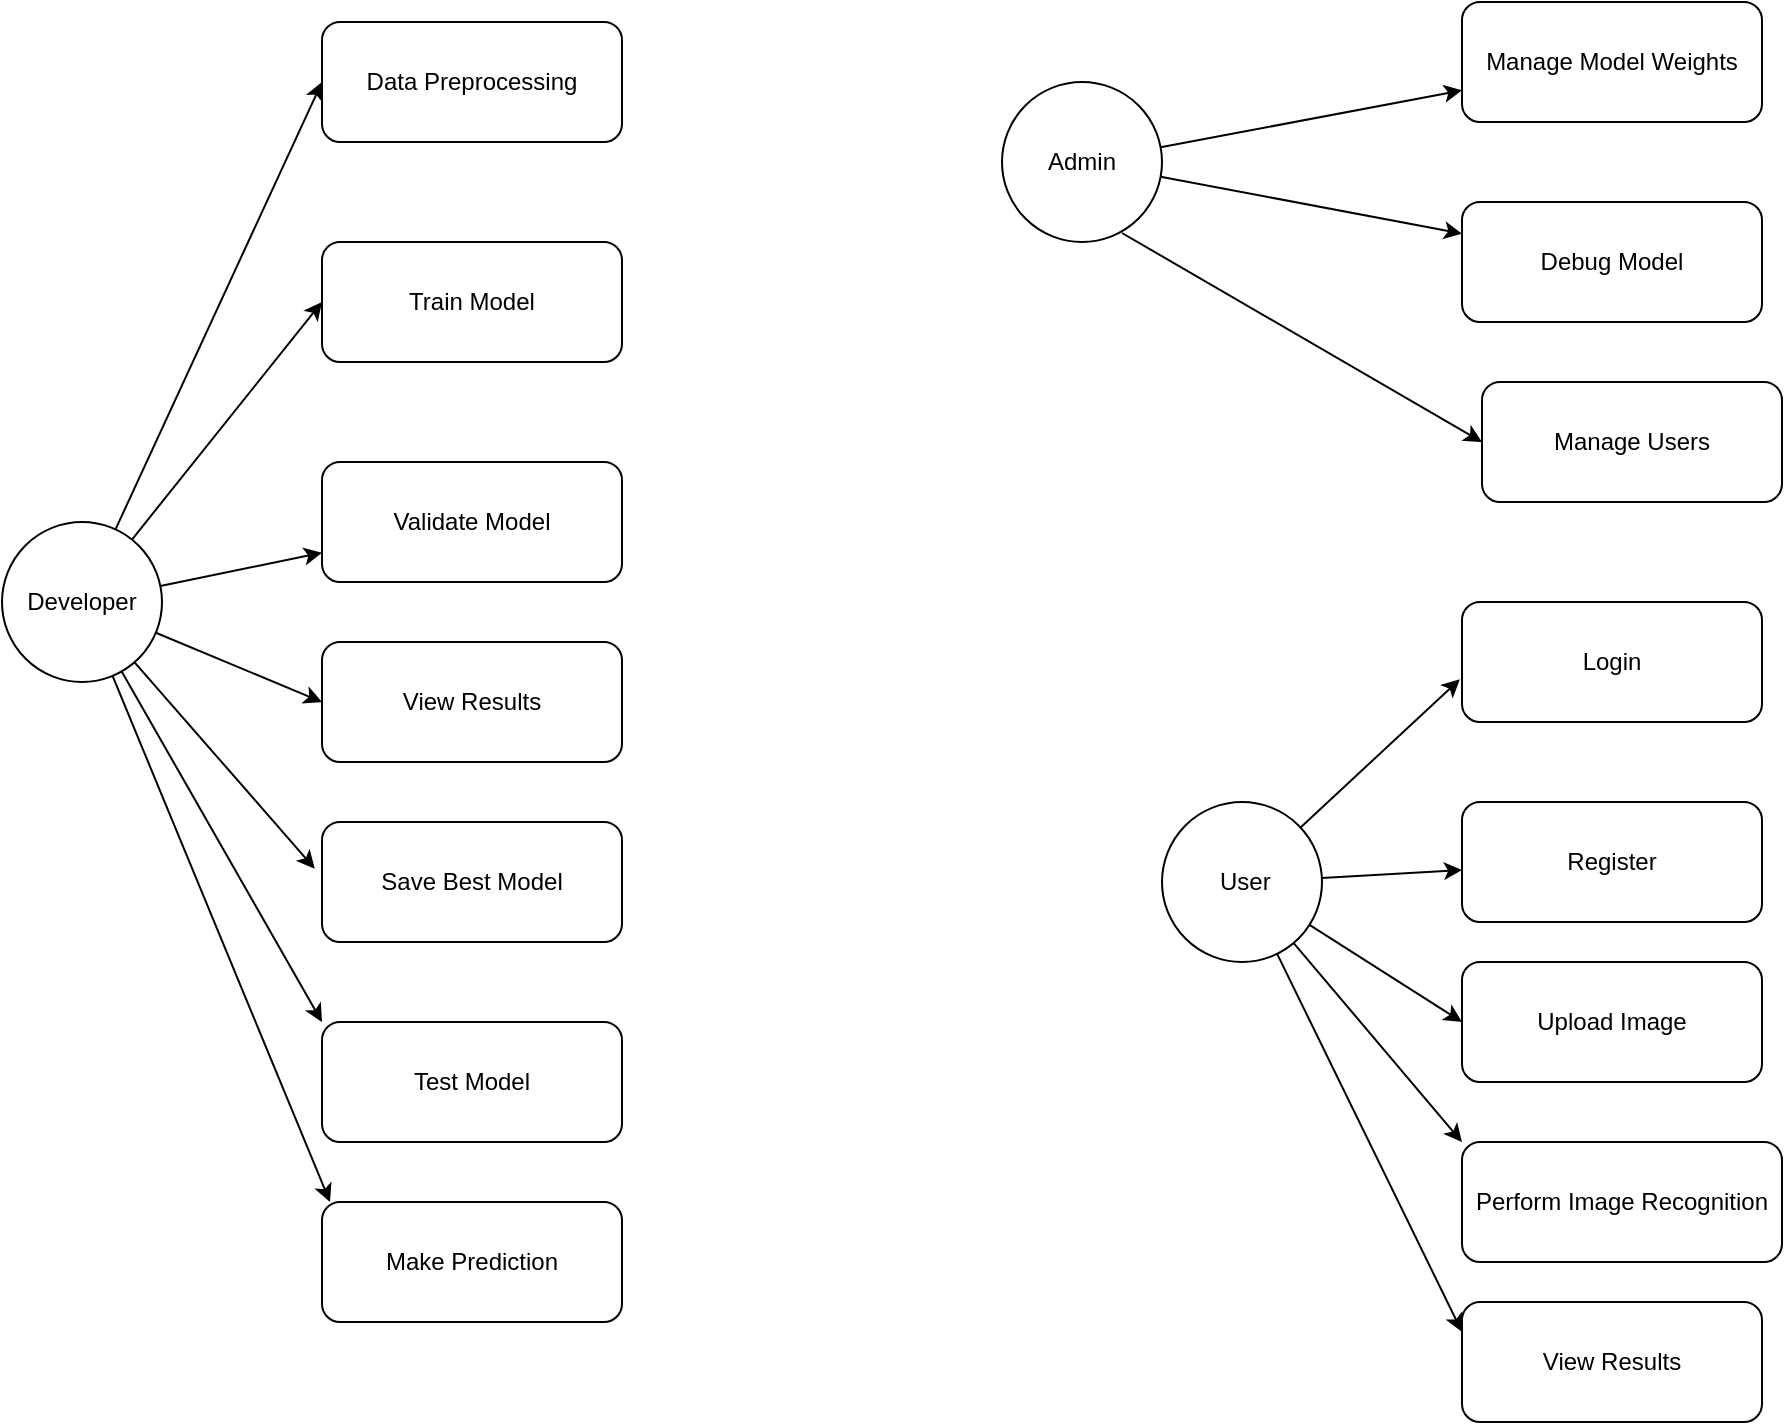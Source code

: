 <mxfile version="24.8.9">
  <diagram name="Use Case Diagram" id="x7Q1yx3jxiJvKHd3VHQ3">
    <mxGraphModel dx="1221" dy="1894" grid="1" gridSize="10" guides="1" tooltips="1" connect="1" arrows="1" fold="1" page="1" pageScale="1" pageWidth="827" pageHeight="1169" math="0" shadow="0">
      <root>
        <mxCell id="0" />
        <mxCell id="1" parent="0" />
        <mxCell id="YHg5LCT2Mw8mGLbqKmSL-75" value="Developer" style="ellipse;whiteSpace=wrap;html=1;aspect=fixed;" vertex="1" parent="1">
          <mxGeometry x="50" y="200" width="80" height="80" as="geometry" />
        </mxCell>
        <mxCell id="YHg5LCT2Mw8mGLbqKmSL-76" value="Admin" style="ellipse;whiteSpace=wrap;html=1;aspect=fixed;" vertex="1" parent="1">
          <mxGeometry x="550" y="-20" width="80" height="80" as="geometry" />
        </mxCell>
        <mxCell id="YHg5LCT2Mw8mGLbqKmSL-77" value="Data Preprocessing" style="rounded=1;whiteSpace=wrap;html=1;" vertex="1" parent="1">
          <mxGeometry x="210" y="-50" width="150" height="60" as="geometry" />
        </mxCell>
        <mxCell id="YHg5LCT2Mw8mGLbqKmSL-78" value="Train Model" style="rounded=1;whiteSpace=wrap;html=1;" vertex="1" parent="1">
          <mxGeometry x="210" y="60" width="150" height="60" as="geometry" />
        </mxCell>
        <mxCell id="YHg5LCT2Mw8mGLbqKmSL-79" value="Validate Model" style="rounded=1;whiteSpace=wrap;html=1;" vertex="1" parent="1">
          <mxGeometry x="210" y="170" width="150" height="60" as="geometry" />
        </mxCell>
        <mxCell id="YHg5LCT2Mw8mGLbqKmSL-80" value="Save Best Model" style="rounded=1;whiteSpace=wrap;html=1;" vertex="1" parent="1">
          <mxGeometry x="210" y="350" width="150" height="60" as="geometry" />
        </mxCell>
        <mxCell id="YHg5LCT2Mw8mGLbqKmSL-81" value="Test Model" style="rounded=1;whiteSpace=wrap;html=1;" vertex="1" parent="1">
          <mxGeometry x="210" y="450" width="150" height="60" as="geometry" />
        </mxCell>
        <mxCell id="YHg5LCT2Mw8mGLbqKmSL-82" value="Make Prediction" style="rounded=1;whiteSpace=wrap;html=1;" vertex="1" parent="1">
          <mxGeometry x="210" y="540" width="150" height="60" as="geometry" />
        </mxCell>
        <mxCell id="YHg5LCT2Mw8mGLbqKmSL-83" value="View Results" style="rounded=1;whiteSpace=wrap;html=1;" vertex="1" parent="1">
          <mxGeometry x="210" y="260" width="150" height="60" as="geometry" />
        </mxCell>
        <mxCell id="YHg5LCT2Mw8mGLbqKmSL-84" value="Manage Model Weights" style="rounded=1;whiteSpace=wrap;html=1;" vertex="1" parent="1">
          <mxGeometry x="780" y="-60" width="150" height="60" as="geometry" />
        </mxCell>
        <mxCell id="YHg5LCT2Mw8mGLbqKmSL-85" value="Debug Model" style="rounded=1;whiteSpace=wrap;html=1;" vertex="1" parent="1">
          <mxGeometry x="780" y="40" width="150" height="60" as="geometry" />
        </mxCell>
        <mxCell id="YHg5LCT2Mw8mGLbqKmSL-86" style="entryX=0;entryY=0.5;entryDx=0;entryDy=0;" edge="1" parent="1" source="YHg5LCT2Mw8mGLbqKmSL-75" target="YHg5LCT2Mw8mGLbqKmSL-77">
          <mxGeometry relative="1" as="geometry" />
        </mxCell>
        <mxCell id="YHg5LCT2Mw8mGLbqKmSL-87" style="entryX=0;entryY=0.5;entryDx=0;entryDy=0;" edge="1" parent="1" source="YHg5LCT2Mw8mGLbqKmSL-75" target="YHg5LCT2Mw8mGLbqKmSL-78">
          <mxGeometry relative="1" as="geometry" />
        </mxCell>
        <mxCell id="YHg5LCT2Mw8mGLbqKmSL-88" edge="1" parent="1" source="YHg5LCT2Mw8mGLbqKmSL-75" target="YHg5LCT2Mw8mGLbqKmSL-79">
          <mxGeometry relative="1" as="geometry" />
        </mxCell>
        <mxCell id="YHg5LCT2Mw8mGLbqKmSL-89" style="entryX=-0.024;entryY=0.389;entryDx=0;entryDy=0;entryPerimeter=0;" edge="1" parent="1" source="YHg5LCT2Mw8mGLbqKmSL-75" target="YHg5LCT2Mw8mGLbqKmSL-80">
          <mxGeometry relative="1" as="geometry" />
        </mxCell>
        <mxCell id="YHg5LCT2Mw8mGLbqKmSL-90" style="entryX=0;entryY=0;entryDx=0;entryDy=0;" edge="1" parent="1" source="YHg5LCT2Mw8mGLbqKmSL-75" target="YHg5LCT2Mw8mGLbqKmSL-81">
          <mxGeometry relative="1" as="geometry" />
        </mxCell>
        <mxCell id="YHg5LCT2Mw8mGLbqKmSL-91" style="" edge="1" parent="1" source="YHg5LCT2Mw8mGLbqKmSL-75">
          <mxGeometry relative="1" as="geometry">
            <mxPoint x="214" y="540" as="targetPoint" />
          </mxGeometry>
        </mxCell>
        <mxCell id="YHg5LCT2Mw8mGLbqKmSL-92" style="entryX=0;entryY=0.5;entryDx=0;entryDy=0;" edge="1" parent="1" source="YHg5LCT2Mw8mGLbqKmSL-75" target="YHg5LCT2Mw8mGLbqKmSL-83">
          <mxGeometry relative="1" as="geometry">
            <mxPoint x="200" y="360" as="targetPoint" />
          </mxGeometry>
        </mxCell>
        <mxCell id="YHg5LCT2Mw8mGLbqKmSL-93" edge="1" parent="1" source="YHg5LCT2Mw8mGLbqKmSL-76" target="YHg5LCT2Mw8mGLbqKmSL-84">
          <mxGeometry relative="1" as="geometry" />
        </mxCell>
        <mxCell id="YHg5LCT2Mw8mGLbqKmSL-94" edge="1" parent="1" source="YHg5LCT2Mw8mGLbqKmSL-76" target="YHg5LCT2Mw8mGLbqKmSL-85">
          <mxGeometry relative="1" as="geometry" />
        </mxCell>
        <mxCell id="YHg5LCT2Mw8mGLbqKmSL-96" value="&amp;nbsp;User" style="ellipse;whiteSpace=wrap;html=1;aspect=fixed;" vertex="1" parent="1">
          <mxGeometry x="630" y="340" width="80" height="80" as="geometry" />
        </mxCell>
        <mxCell id="YHg5LCT2Mw8mGLbqKmSL-98" value="Login" style="rounded=1;whiteSpace=wrap;html=1;" vertex="1" parent="1">
          <mxGeometry x="780" y="240" width="150" height="60" as="geometry" />
        </mxCell>
        <mxCell id="YHg5LCT2Mw8mGLbqKmSL-99" value="Register" style="rounded=1;whiteSpace=wrap;html=1;" vertex="1" parent="1">
          <mxGeometry x="780" y="340" width="150" height="60" as="geometry" />
        </mxCell>
        <mxCell id="YHg5LCT2Mw8mGLbqKmSL-100" value="Upload Image" style="rounded=1;whiteSpace=wrap;html=1;" vertex="1" parent="1">
          <mxGeometry x="780" y="420" width="150" height="60" as="geometry" />
        </mxCell>
        <mxCell id="YHg5LCT2Mw8mGLbqKmSL-101" value="Perform Image Recognition" style="rounded=1;whiteSpace=wrap;html=1;" vertex="1" parent="1">
          <mxGeometry x="780" y="510" width="160" height="60" as="geometry" />
        </mxCell>
        <mxCell id="YHg5LCT2Mw8mGLbqKmSL-102" value="View Results" style="rounded=1;whiteSpace=wrap;html=1;" vertex="1" parent="1">
          <mxGeometry x="780" y="590" width="150" height="60" as="geometry" />
        </mxCell>
        <mxCell id="YHg5LCT2Mw8mGLbqKmSL-106" style="entryX=-0.007;entryY=0.644;entryDx=0;entryDy=0;entryPerimeter=0;" edge="1" parent="1" source="YHg5LCT2Mw8mGLbqKmSL-96" target="YHg5LCT2Mw8mGLbqKmSL-98">
          <mxGeometry relative="1" as="geometry" />
        </mxCell>
        <mxCell id="YHg5LCT2Mw8mGLbqKmSL-107" edge="1" parent="1" source="YHg5LCT2Mw8mGLbqKmSL-96" target="YHg5LCT2Mw8mGLbqKmSL-99">
          <mxGeometry relative="1" as="geometry" />
        </mxCell>
        <mxCell id="YHg5LCT2Mw8mGLbqKmSL-108" style="entryX=0;entryY=0.5;entryDx=0;entryDy=0;" edge="1" parent="1" source="YHg5LCT2Mw8mGLbqKmSL-96" target="YHg5LCT2Mw8mGLbqKmSL-100">
          <mxGeometry relative="1" as="geometry" />
        </mxCell>
        <mxCell id="YHg5LCT2Mw8mGLbqKmSL-109" style="entryX=0;entryY=0;entryDx=0;entryDy=0;" edge="1" parent="1" source="YHg5LCT2Mw8mGLbqKmSL-96" target="YHg5LCT2Mw8mGLbqKmSL-101">
          <mxGeometry relative="1" as="geometry" />
        </mxCell>
        <mxCell id="YHg5LCT2Mw8mGLbqKmSL-110" style="entryX=0;entryY=0.25;entryDx=0;entryDy=0;" edge="1" parent="1" source="YHg5LCT2Mw8mGLbqKmSL-96" target="YHg5LCT2Mw8mGLbqKmSL-102">
          <mxGeometry relative="1" as="geometry" />
        </mxCell>
        <mxCell id="YHg5LCT2Mw8mGLbqKmSL-114" value="Manage Users" style="rounded=1;whiteSpace=wrap;html=1;" vertex="1" parent="1">
          <mxGeometry x="790" y="130" width="150" height="60" as="geometry" />
        </mxCell>
        <mxCell id="YHg5LCT2Mw8mGLbqKmSL-116" style="entryX=0;entryY=0.5;entryDx=0;entryDy=0;" edge="1" parent="1" target="YHg5LCT2Mw8mGLbqKmSL-114">
          <mxGeometry relative="1" as="geometry">
            <mxPoint x="610" y="55.5" as="sourcePoint" />
            <mxPoint x="761" y="84.5" as="targetPoint" />
          </mxGeometry>
        </mxCell>
      </root>
    </mxGraphModel>
  </diagram>
</mxfile>
